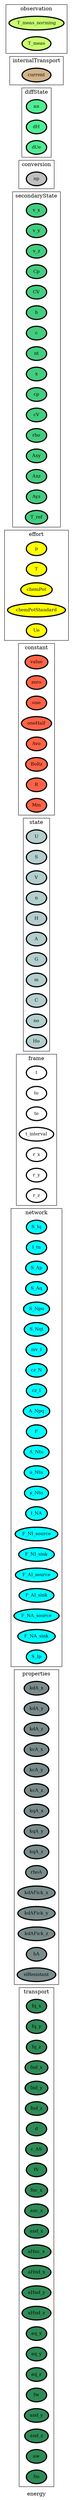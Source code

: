 digraph energy {
label=energy;
rankdir=LR;
subgraph cluster_energy___transport {
label=transport;
rankdir=LR;
V_151 [fillcolor=seagreen4, fontsize=12, label=fq_x, penwidth=3, style=filled];
V_152 [fillcolor=seagreen4, fontsize=12, label=fq_y, penwidth=3, style=filled];
V_153 [fillcolor=seagreen4, fontsize=12, label=fq_z, penwidth=3, style=filled];
V_154 [fillcolor=seagreen4, fontsize=12, label=fnd_x, penwidth=3, style=filled];
V_155 [fillcolor=seagreen4, fontsize=12, label=fnd_y, penwidth=3, style=filled];
V_156 [fillcolor=seagreen4, fontsize=12, label=fnd_z, penwidth=3, style=filled];
V_157 [fillcolor=seagreen4, fontsize=12, label=d, penwidth=3, style=filled];
V_158 [fillcolor=seagreen4, fontsize=12, label=c_AS, penwidth=3, style=filled];
V_159 [fillcolor=seagreen4, fontsize=12, label=fV, penwidth=3, style=filled];
V_160 [fillcolor=seagreen4, fontsize=12, label=fnc_x, penwidth=3, style=filled];
V_194 [fillcolor=seagreen4, fontsize=12, label=anc_x, penwidth=3, style=filled];
V_195 [fillcolor=seagreen4, fontsize=12, label=and_x, penwidth=3, style=filled];
V_204 [fillcolor=seagreen4, fontsize=12, label=aHnc_x, penwidth=3, style=filled];
V_205 [fillcolor=seagreen4, fontsize=12, label=aHnd_x, penwidth=3, style=filled];
V_206 [fillcolor=seagreen4, fontsize=12, label=aHnd_y, penwidth=3, style=filled];
V_207 [fillcolor=seagreen4, fontsize=12, label=aHnd_z, penwidth=3, style=filled];
V_208 [fillcolor=seagreen4, fontsize=12, label=aq_x, penwidth=3, style=filled];
V_209 [fillcolor=seagreen4, fontsize=12, label=aq_y, penwidth=3, style=filled];
V_210 [fillcolor=seagreen4, fontsize=12, label=aq_z, penwidth=3, style=filled];
V_211 [fillcolor=seagreen4, fontsize=12, label=fw, penwidth=3, style=filled];
V_212 [fillcolor=seagreen4, fontsize=12, label=and_y, penwidth=3, style=filled];
V_213 [fillcolor=seagreen4, fontsize=12, label=and_z, penwidth=3, style=filled];
V_214 [fillcolor=seagreen4, fontsize=12, label=aw, penwidth=3, style=filled];
V_234 [fillcolor=seagreen4, fontsize=12, label=fm, penwidth=3, style=filled];
}

subgraph cluster_energy___geometry {
label=geometry;
rankdir=LR;
}

subgraph cluster_energy___properties {
label=properties;
rankdir=LR;
V_180 [fillcolor=lightcyan4, fontsize=12, label=kdA_x, penwidth=3, style=filled];
V_181 [fillcolor=lightcyan4, fontsize=12, label=kdA_y, penwidth=3, style=filled];
V_182 [fillcolor=lightcyan4, fontsize=12, label=kdA_z, penwidth=3, style=filled];
V_183 [fillcolor=lightcyan4, fontsize=12, label=kcA_x, penwidth=3, style=filled];
V_184 [fillcolor=lightcyan4, fontsize=12, label=kcA_y, penwidth=3, style=filled];
V_185 [fillcolor=lightcyan4, fontsize=12, label=kcA_z, penwidth=3, style=filled];
V_186 [fillcolor=lightcyan4, fontsize=12, label=kqA_x, penwidth=3, style=filled];
V_187 [fillcolor=lightcyan4, fontsize=12, label=kqA_y, penwidth=3, style=filled];
V_188 [fillcolor=lightcyan4, fontsize=12, label=kqA_z, penwidth=3, style=filled];
V_189 [fillcolor=lightcyan4, fontsize=12, label=rhoA, penwidth=3, style=filled];
V_190 [fillcolor=lightcyan4, fontsize=12, label=kdAFick_x, penwidth=3, style=filled];
V_191 [fillcolor=lightcyan4, fontsize=12, label=kdAFick_y, penwidth=3, style=filled];
V_192 [fillcolor=lightcyan4, fontsize=12, label=kdAFick_z, penwidth=3, style=filled];
V_193 [fillcolor=lightcyan4, fontsize=12, label=hA, penwidth=3, style=filled];
V_219 [fillcolor=lightcyan4, fontsize=12, label=elResistant, penwidth=3, style=filled];
}

subgraph cluster_energy___network {
label=network;
rankdir=LR;
V_10 [fillcolor=cyan, fontsize=12, label=S_Iq, penwidth=3, style=filled];
V_11 [fillcolor=cyan, fontsize=12, label=I_tu, penwidth=3, style=filled];
V_12 [fillcolor=cyan, fontsize=12, label=S_Ap, penwidth=3, style=filled];
V_13 [fillcolor=cyan, fontsize=12, label=S_Aq, penwidth=3, style=filled];
V_14 [fillcolor=cyan, fontsize=12, label=S_Npu, penwidth=3, style=filled];
V_15 [fillcolor=cyan, fontsize=12, label=S_Nqt, penwidth=3, style=filled];
V_16 [fillcolor=cyan, fontsize=12, label=mv_I, penwidth=3, style=filled];
V_17 [fillcolor=cyan, fontsize=12, label=cz_N, penwidth=3, style=filled];
V_18 [fillcolor=cyan, fontsize=12, label=cz_I, penwidth=3, style=filled];
V_19 [fillcolor=cyan, fontsize=12, label=A_Npq, penwidth=3, style=filled];
V_2 [fillcolor=cyan, fontsize=12, label=F, penwidth=3, style=filled];
V_20 [fillcolor=cyan, fontsize=12, label=A_Ntu, penwidth=3, style=filled];
V_21 [fillcolor=cyan, fontsize=12, label=u_Ntu, penwidth=3, style=filled];
V_22 [fillcolor=cyan, fontsize=12, label=y_Ntu, penwidth=3, style=filled];
V_27 [fillcolor=cyan, fontsize=12, label=I_NA, penwidth=3, style=filled];
V_3 [fillcolor=cyan, fontsize=12, label=F_NI_source, penwidth=3, style=filled];
V_4 [fillcolor=cyan, fontsize=12, label=F_NI_sink, penwidth=3, style=filled];
V_5 [fillcolor=cyan, fontsize=12, label=F_AI_source, penwidth=3, style=filled];
V_6 [fillcolor=cyan, fontsize=12, label=F_AI_sink, penwidth=3, style=filled];
V_7 [fillcolor=cyan, fontsize=12, label=F_NA_source, penwidth=3, style=filled];
V_8 [fillcolor=cyan, fontsize=12, label=F_NA_sink, penwidth=3, style=filled];
V_9 [fillcolor=cyan, fontsize=12, label=S_Ip, penwidth=3, style=filled];
}

subgraph cluster_energy___differenceOperator {
label=differenceOperator;
rankdir=LR;
}

subgraph cluster_energy___frame {
label=frame;
rankdir=LR;
V_1 [fillcolor=white, fontsize=12, label=t, penwidth=3, style=filled];
V_105 [fillcolor=white, fontsize=12, label=to, penwidth=3, style=filled];
V_106 [fillcolor=white, fontsize=12, label=te, penwidth=3, style=filled];
V_107 [fillcolor=white, fontsize=12, label=t_interval, penwidth=3, style=filled];
V_23 [fillcolor=white, fontsize=12, label=r_x, penwidth=3, style=filled];
V_24 [fillcolor=white, fontsize=12, label=r_y, penwidth=3, style=filled];
V_25 [fillcolor=white, fontsize=12, label=r_z, penwidth=3, style=filled];
}

subgraph cluster_energy___state {
label=state;
rankdir=LR;
V_108 [fillcolor=lightcyan3, fontsize=12, label=U, penwidth=3, style=filled];
V_109 [fillcolor=lightcyan3, fontsize=12, label=S, penwidth=3, style=filled];
V_110 [fillcolor=lightcyan3, fontsize=12, label=V, penwidth=3, style=filled];
V_111 [fillcolor=lightcyan3, fontsize=12, label=n, penwidth=3, style=filled];
V_115 [fillcolor=lightcyan3, fontsize=12, label=H, penwidth=3, style=filled];
V_116 [fillcolor=lightcyan3, fontsize=12, label=A, penwidth=3, style=filled];
V_117 [fillcolor=lightcyan3, fontsize=12, label=G, penwidth=3, style=filled];
V_137 [fillcolor=lightcyan3, fontsize=12, label=m, penwidth=3, style=filled];
V_144 [fillcolor=lightcyan3, fontsize=12, label=C, penwidth=3, style=filled];
V_203 [fillcolor=lightcyan3, fontsize=12, label=no, penwidth=3, style=filled];
V_216 [fillcolor=lightcyan3, fontsize=12, label=Ho, penwidth=3, style=filled];
}

subgraph cluster_energy___constant {
label=constant;
rankdir=LR;
V_101 [fillcolor=tomato, fontsize=12, label=value, penwidth=3, style=filled];
V_102 [fillcolor=tomato, fontsize=12, label=zero, penwidth=3, style=filled];
V_103 [fillcolor=tomato, fontsize=12, label=one, penwidth=3, style=filled];
V_104 [fillcolor=tomato, fontsize=12, label=oneHalf, penwidth=3, style=filled];
V_121 [fillcolor=tomato, fontsize=12, label=Avo, penwidth=3, style=filled];
V_122 [fillcolor=tomato, fontsize=12, label=Boltz, penwidth=3, style=filled];
V_123 [fillcolor=tomato, fontsize=12, label=R, penwidth=3, style=filled];
V_132 [fillcolor=tomato, fontsize=12, label=Mm, penwidth=3, style=filled];
}

subgraph cluster_energy___effort {
label=effort;
rankdir=LR;
V_112 [fillcolor=yellow, fontsize=12, label=p, penwidth=3, style=filled];
V_113 [fillcolor=yellow, fontsize=12, label=T, penwidth=3, style=filled];
V_114 [fillcolor=yellow, fontsize=12, label=chemPot, penwidth=3, style=filled];
V_161 [fillcolor=yellow, fontsize=12, label=chemPotStandard, penwidth=3, style=filled];
V_217 [fillcolor=yellow, fontsize=12, label=Ue, penwidth=3, style=filled];
}

subgraph cluster_energy___secondaryState {
label=secondaryState;
rankdir=LR;
V_118 [fillcolor=seagreen3, fontsize=12, label=v_x, penwidth=3, style=filled];
V_119 [fillcolor=seagreen3, fontsize=12, label=v_y, penwidth=3, style=filled];
V_120 [fillcolor=seagreen3, fontsize=12, label=v_z, penwidth=3, style=filled];
V_124 [fillcolor=seagreen3, fontsize=12, label=Cp, penwidth=3, style=filled];
V_125 [fillcolor=seagreen3, fontsize=12, label=CV, penwidth=3, style=filled];
V_136 [fillcolor=seagreen3, fontsize=12, label=h, penwidth=3, style=filled];
V_138 [fillcolor=seagreen3, fontsize=12, label=c, penwidth=3, style=filled];
V_139 [fillcolor=seagreen3, fontsize=12, label=nt, penwidth=3, style=filled];
V_140 [fillcolor=seagreen3, fontsize=12, label=x, penwidth=3, style=filled];
V_141 [fillcolor=seagreen3, fontsize=12, label=cp, penwidth=3, style=filled];
V_142 [fillcolor=seagreen3, fontsize=12, label=cV, penwidth=3, style=filled];
V_143 [fillcolor=seagreen3, fontsize=12, label=rho, penwidth=3, style=filled];
V_148 [fillcolor=seagreen3, fontsize=12, label=Axy, penwidth=3, style=filled];
V_149 [fillcolor=seagreen3, fontsize=12, label=Axz, penwidth=3, style=filled];
V_150 [fillcolor=seagreen3, fontsize=12, label=Ayz, penwidth=3, style=filled];
V_222 [fillcolor=seagreen3, fontsize=12, label=T_ref, penwidth=3, style=filled];
}

subgraph cluster_energy___conversion {
label=conversion;
rankdir=LR;
V_202 [fillcolor=grey, fontsize=12, label=np, penwidth=3, style=filled];
}

subgraph cluster_energy___diffState {
label=diffState;
rankdir=LR;
V_196 [fillcolor=seagreen2, fontsize=12, label=an, penwidth=3, style=filled];
V_215 [fillcolor=seagreen2, fontsize=12, label=dH, penwidth=3, style=filled];
V_220 [fillcolor=seagreen2, fontsize=12, label=dUe, penwidth=3, style=filled];
}

subgraph cluster_energy___internalTransport {
label=internalTransport;
rankdir=LR;
V_218 [fillcolor=tan, fontsize=12, label=current, penwidth=3, style=filled];
}

subgraph cluster_energy___controlInput {
label=controlInput;
rankdir=LR;
}

subgraph cluster_energy___observation {
label=observation;
rankdir=LR;
V_223 [fillcolor=darkolivegreen1, fontsize=12, label=T_meas_norming, penwidth=3, style=filled];
V_224 [fillcolor=darkolivegreen1, fontsize=12, label=T_meas, penwidth=3, style=filled];
}

}
